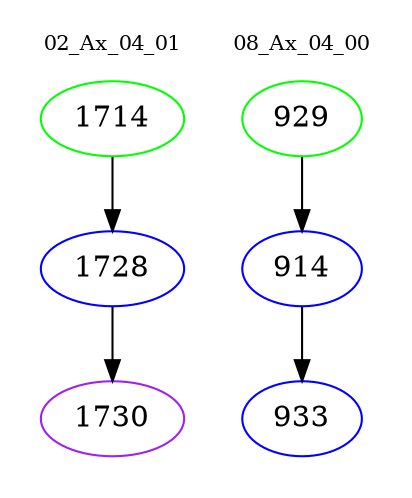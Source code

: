 digraph{
subgraph cluster_0 {
color = white
label = "02_Ax_04_01";
fontsize=10;
T0_1714 [label="1714", color="green"]
T0_1714 -> T0_1728 [color="black"]
T0_1728 [label="1728", color="blue"]
T0_1728 -> T0_1730 [color="black"]
T0_1730 [label="1730", color="purple"]
}
subgraph cluster_1 {
color = white
label = "08_Ax_04_00";
fontsize=10;
T1_929 [label="929", color="green"]
T1_929 -> T1_914 [color="black"]
T1_914 [label="914", color="blue"]
T1_914 -> T1_933 [color="black"]
T1_933 [label="933", color="blue"]
}
}
